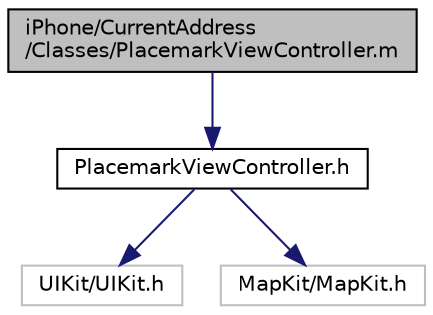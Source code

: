 digraph "iPhone/CurrentAddress/Classes/PlacemarkViewController.m"
{
  edge [fontname="Helvetica",fontsize="10",labelfontname="Helvetica",labelfontsize="10"];
  node [fontname="Helvetica",fontsize="10",shape=record];
  Node1 [label="iPhone/CurrentAddress\l/Classes/PlacemarkViewController.m",height=0.2,width=0.4,color="black", fillcolor="grey75", style="filled" fontcolor="black"];
  Node1 -> Node2 [color="midnightblue",fontsize="10",style="solid"];
  Node2 [label="PlacemarkViewController.h",height=0.2,width=0.4,color="black", fillcolor="white", style="filled",URL="$_placemark_view_controller_8h.html"];
  Node2 -> Node3 [color="midnightblue",fontsize="10",style="solid"];
  Node3 [label="UIKit/UIKit.h",height=0.2,width=0.4,color="grey75", fillcolor="white", style="filled"];
  Node2 -> Node4 [color="midnightblue",fontsize="10",style="solid"];
  Node4 [label="MapKit/MapKit.h",height=0.2,width=0.4,color="grey75", fillcolor="white", style="filled"];
}
